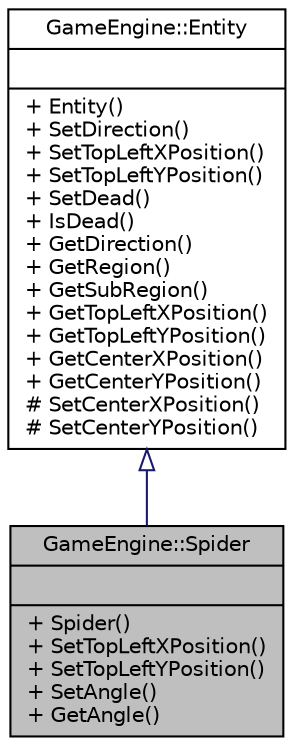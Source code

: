 digraph "GameEngine::Spider"
{
  edge [fontname="Helvetica",fontsize="10",labelfontname="Helvetica",labelfontsize="10"];
  node [fontname="Helvetica",fontsize="10",shape=record];
  Node2 [label="{GameEngine::Spider\n||+ Spider()\l+ SetTopLeftXPosition()\l+ SetTopLeftYPosition()\l+ SetAngle()\l+ GetAngle()\l}",height=0.2,width=0.4,color="black", fillcolor="grey75", style="filled", fontcolor="black"];
  Node3 -> Node2 [dir="back",color="midnightblue",fontsize="10",style="solid",arrowtail="onormal",fontname="Helvetica"];
  Node3 [label="{GameEngine::Entity\n||+ Entity()\l+ SetDirection()\l+ SetTopLeftXPosition()\l+ SetTopLeftYPosition()\l+ SetDead()\l+ IsDead()\l+ GetDirection()\l+ GetRegion()\l+ GetSubRegion()\l+ GetTopLeftXPosition()\l+ GetTopLeftYPosition()\l+ GetCenterXPosition()\l+ GetCenterYPosition()\l# SetCenterXPosition()\l# SetCenterYPosition()\l}",height=0.2,width=0.4,color="black", fillcolor="white", style="filled",URL="$class_game_engine_1_1_entity.html"];
}
